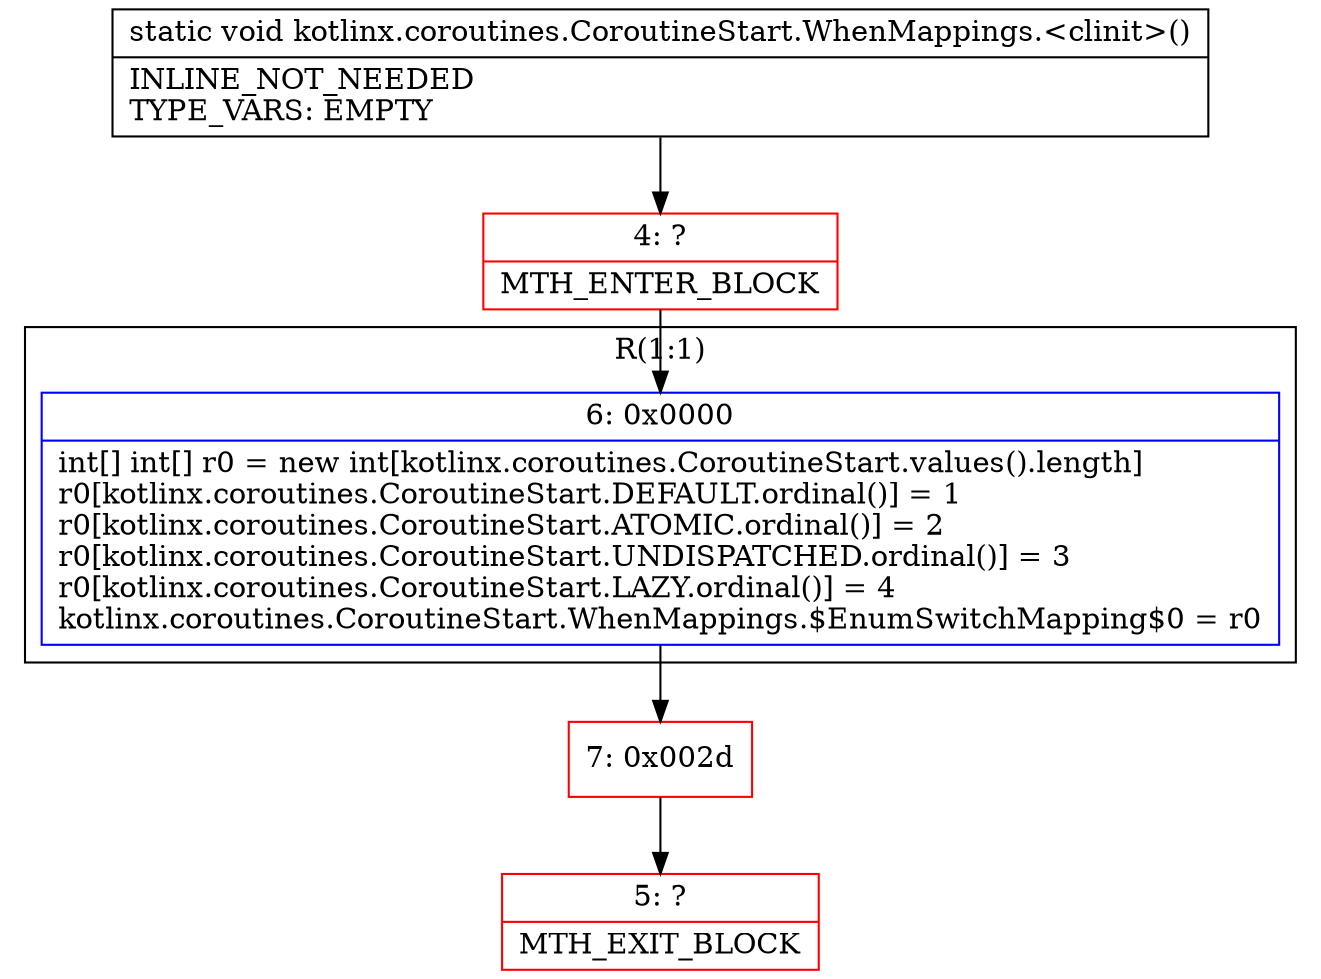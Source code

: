 digraph "CFG forkotlinx.coroutines.CoroutineStart.WhenMappings.\<clinit\>()V" {
subgraph cluster_Region_2139505850 {
label = "R(1:1)";
node [shape=record,color=blue];
Node_6 [shape=record,label="{6\:\ 0x0000|int[] int[] r0 = new int[kotlinx.coroutines.CoroutineStart.values().length]\lr0[kotlinx.coroutines.CoroutineStart.DEFAULT.ordinal()] = 1\lr0[kotlinx.coroutines.CoroutineStart.ATOMIC.ordinal()] = 2\lr0[kotlinx.coroutines.CoroutineStart.UNDISPATCHED.ordinal()] = 3\lr0[kotlinx.coroutines.CoroutineStart.LAZY.ordinal()] = 4\lkotlinx.coroutines.CoroutineStart.WhenMappings.$EnumSwitchMapping$0 = r0\l}"];
}
Node_4 [shape=record,color=red,label="{4\:\ ?|MTH_ENTER_BLOCK\l}"];
Node_7 [shape=record,color=red,label="{7\:\ 0x002d}"];
Node_5 [shape=record,color=red,label="{5\:\ ?|MTH_EXIT_BLOCK\l}"];
MethodNode[shape=record,label="{static void kotlinx.coroutines.CoroutineStart.WhenMappings.\<clinit\>()  | INLINE_NOT_NEEDED\lTYPE_VARS: EMPTY\l}"];
MethodNode -> Node_4;Node_6 -> Node_7;
Node_4 -> Node_6;
Node_7 -> Node_5;
}

